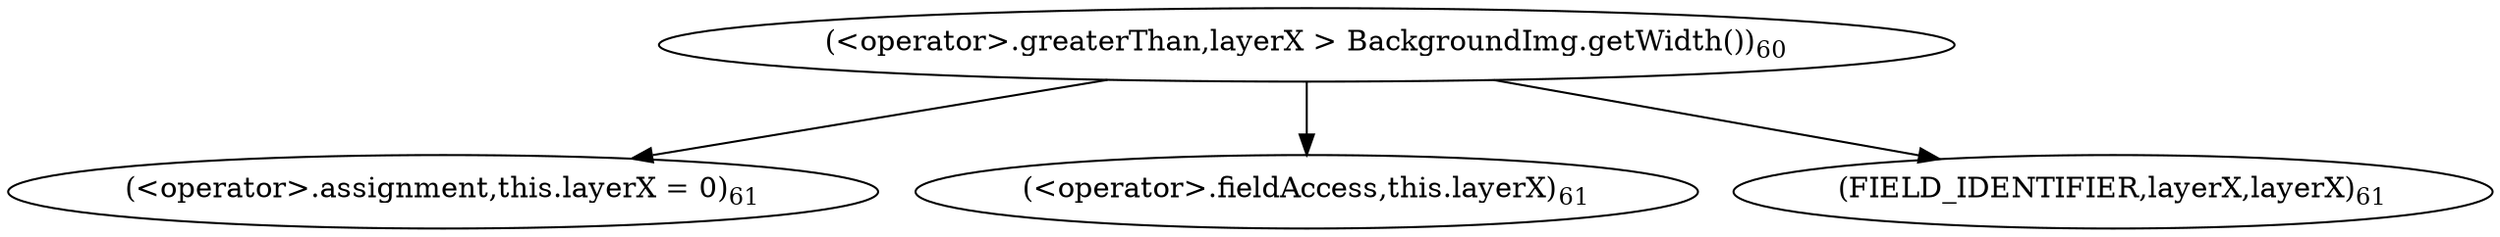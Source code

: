 digraph "movement" {  
"141" [label = <(&lt;operator&gt;.greaterThan,layerX &gt; BackgroundImg.getWidth())<SUB>60</SUB>> ]
"149" [label = <(&lt;operator&gt;.assignment,this.layerX = 0)<SUB>61</SUB>> ]
"150" [label = <(&lt;operator&gt;.fieldAccess,this.layerX)<SUB>61</SUB>> ]
"152" [label = <(FIELD_IDENTIFIER,layerX,layerX)<SUB>61</SUB>> ]
  "141" -> "149" 
  "141" -> "150" 
  "141" -> "152" 
}
